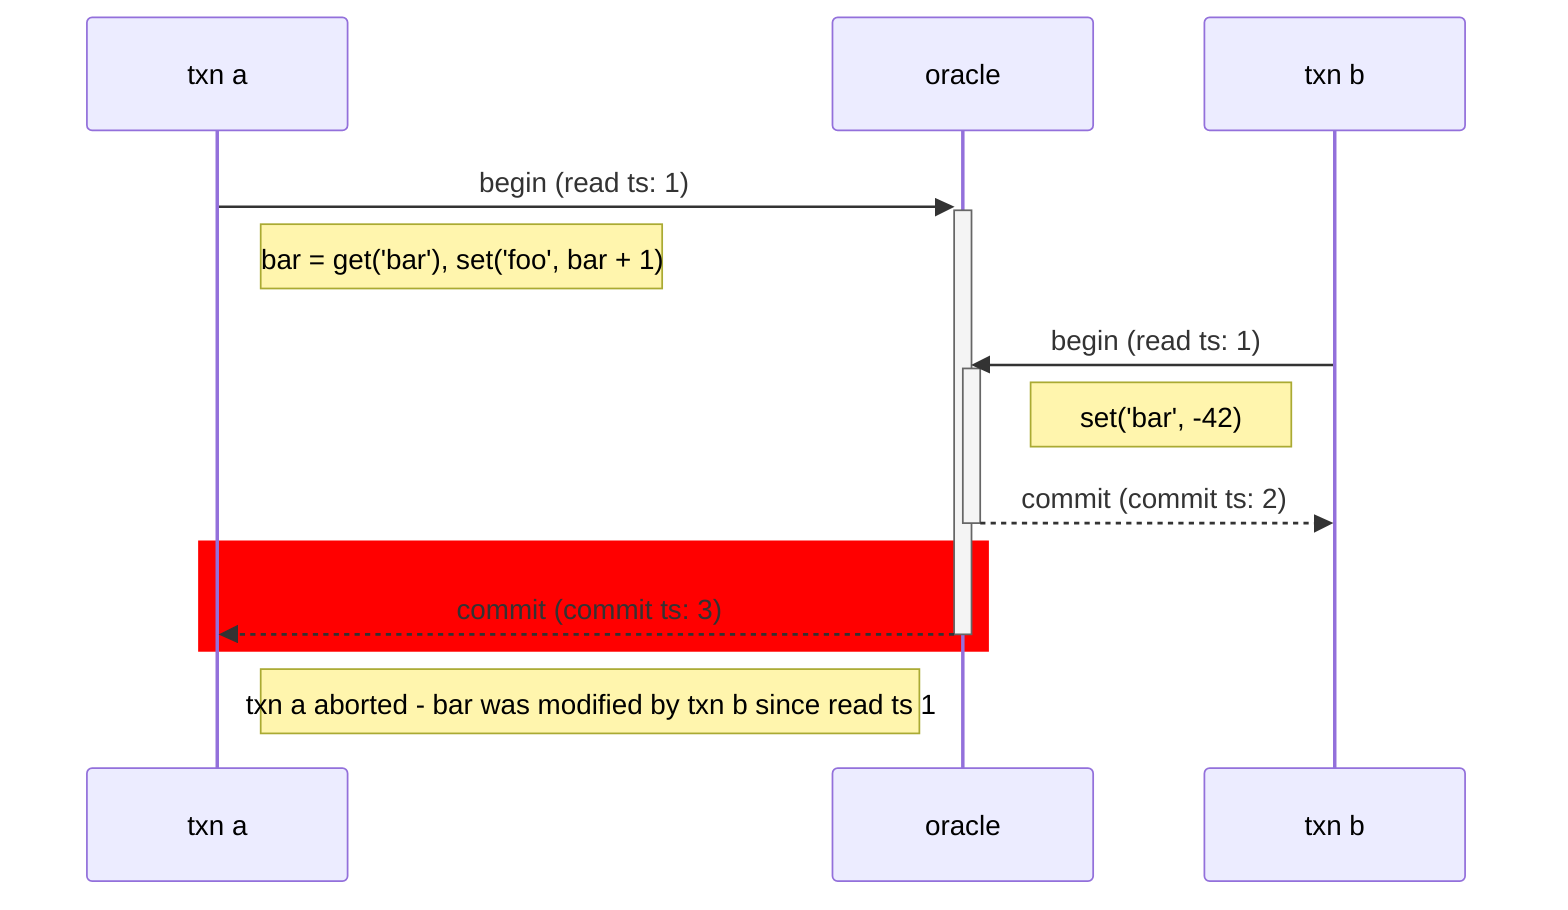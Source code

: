sequenceDiagram
	participant txn a
	participant oracle
	participant txn b
    txn a->>+oracle: begin (read ts: 1)
		Note right of txn a: bar = get('bar'), set('foo', bar + 1)
    txn b->>+oracle: begin (read ts: 1)
    Note left of txn b: set('bar', -42)
    oracle-->>-txn b: commit (commit ts: 2)
		rect rgba(255,0,0)
			oracle-->>-txn a: commit (commit ts: 3)
		end
		Note right of txn a: txn a aborted - bar was modified by txn b since read ts 1